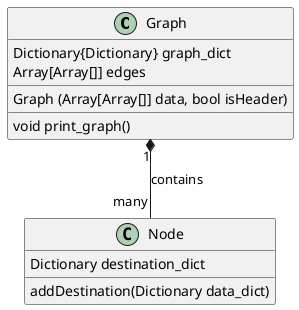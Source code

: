 @startuml UrbanTransportPlanning

class Graph {
    Dictionary{Dictionary} graph_dict
    Array[Array[]] edges
    __
    Graph (Array[Array[]] data, bool isHeader) 
    __
    void print_graph()
} 

Graph "1"*-- "many" Node : contains 

class Node {
   Dictionary destination_dict
   __
   addDestination(Dictionary data_dict)
}

@enduml 
